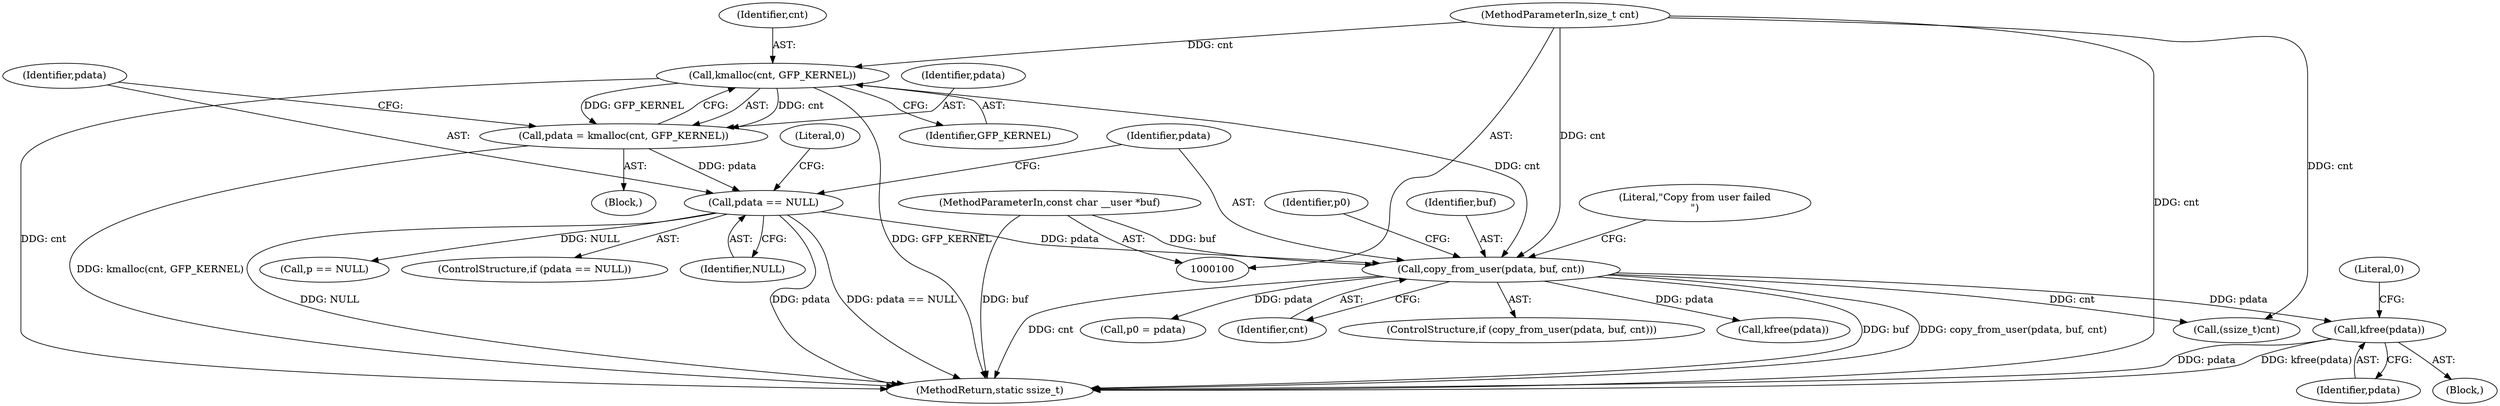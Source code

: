 digraph "1_linux_a497e47d4aec37aaf8f13509f3ef3d1f6a717d88@API" {
"1000138" [label="(Call,kfree(pdata))"];
"1000131" [label="(Call,copy_from_user(pdata, buf, cnt))"];
"1000125" [label="(Call,pdata == NULL)"];
"1000119" [label="(Call,pdata = kmalloc(cnt, GFP_KERNEL))"];
"1000121" [label="(Call,kmalloc(cnt, GFP_KERNEL))"];
"1000103" [label="(MethodParameterIn,size_t cnt)"];
"1000102" [label="(MethodParameterIn,const char __user *buf)"];
"1000122" [label="(Identifier,cnt)"];
"1000143" [label="(Identifier,p0)"];
"1000141" [label="(Literal,0)"];
"1000142" [label="(Call,p0 = pdata)"];
"1000105" [label="(Block,)"];
"1000119" [label="(Call,pdata = kmalloc(cnt, GFP_KERNEL))"];
"1000133" [label="(Identifier,buf)"];
"1000139" [label="(Identifier,pdata)"];
"1000121" [label="(Call,kmalloc(cnt, GFP_KERNEL))"];
"1000131" [label="(Call,copy_from_user(pdata, buf, cnt))"];
"1000134" [label="(Identifier,cnt)"];
"1000120" [label="(Identifier,pdata)"];
"1000130" [label="(ControlStructure,if (copy_from_user(pdata, buf, cnt)))"];
"1000102" [label="(MethodParameterIn,const char __user *buf)"];
"1000103" [label="(MethodParameterIn,size_t cnt)"];
"1000135" [label="(Block,)"];
"1000137" [label="(Literal,\"Copy from user failed\n\")"];
"1000287" [label="(Call,kfree(pdata))"];
"1000125" [label="(Call,pdata == NULL)"];
"1000167" [label="(Call,p == NULL)"];
"1000138" [label="(Call,kfree(pdata))"];
"1000126" [label="(Identifier,pdata)"];
"1000123" [label="(Identifier,GFP_KERNEL)"];
"1000124" [label="(ControlStructure,if (pdata == NULL))"];
"1000293" [label="(MethodReturn,static ssize_t)"];
"1000290" [label="(Call,(ssize_t)cnt)"];
"1000127" [label="(Identifier,NULL)"];
"1000129" [label="(Literal,0)"];
"1000132" [label="(Identifier,pdata)"];
"1000138" -> "1000135"  [label="AST: "];
"1000138" -> "1000139"  [label="CFG: "];
"1000139" -> "1000138"  [label="AST: "];
"1000141" -> "1000138"  [label="CFG: "];
"1000138" -> "1000293"  [label="DDG: pdata"];
"1000138" -> "1000293"  [label="DDG: kfree(pdata)"];
"1000131" -> "1000138"  [label="DDG: pdata"];
"1000131" -> "1000130"  [label="AST: "];
"1000131" -> "1000134"  [label="CFG: "];
"1000132" -> "1000131"  [label="AST: "];
"1000133" -> "1000131"  [label="AST: "];
"1000134" -> "1000131"  [label="AST: "];
"1000137" -> "1000131"  [label="CFG: "];
"1000143" -> "1000131"  [label="CFG: "];
"1000131" -> "1000293"  [label="DDG: cnt"];
"1000131" -> "1000293"  [label="DDG: buf"];
"1000131" -> "1000293"  [label="DDG: copy_from_user(pdata, buf, cnt)"];
"1000125" -> "1000131"  [label="DDG: pdata"];
"1000102" -> "1000131"  [label="DDG: buf"];
"1000121" -> "1000131"  [label="DDG: cnt"];
"1000103" -> "1000131"  [label="DDG: cnt"];
"1000131" -> "1000142"  [label="DDG: pdata"];
"1000131" -> "1000287"  [label="DDG: pdata"];
"1000131" -> "1000290"  [label="DDG: cnt"];
"1000125" -> "1000124"  [label="AST: "];
"1000125" -> "1000127"  [label="CFG: "];
"1000126" -> "1000125"  [label="AST: "];
"1000127" -> "1000125"  [label="AST: "];
"1000129" -> "1000125"  [label="CFG: "];
"1000132" -> "1000125"  [label="CFG: "];
"1000125" -> "1000293"  [label="DDG: pdata"];
"1000125" -> "1000293"  [label="DDG: pdata == NULL"];
"1000125" -> "1000293"  [label="DDG: NULL"];
"1000119" -> "1000125"  [label="DDG: pdata"];
"1000125" -> "1000167"  [label="DDG: NULL"];
"1000119" -> "1000105"  [label="AST: "];
"1000119" -> "1000121"  [label="CFG: "];
"1000120" -> "1000119"  [label="AST: "];
"1000121" -> "1000119"  [label="AST: "];
"1000126" -> "1000119"  [label="CFG: "];
"1000119" -> "1000293"  [label="DDG: kmalloc(cnt, GFP_KERNEL)"];
"1000121" -> "1000119"  [label="DDG: cnt"];
"1000121" -> "1000119"  [label="DDG: GFP_KERNEL"];
"1000121" -> "1000123"  [label="CFG: "];
"1000122" -> "1000121"  [label="AST: "];
"1000123" -> "1000121"  [label="AST: "];
"1000121" -> "1000293"  [label="DDG: GFP_KERNEL"];
"1000121" -> "1000293"  [label="DDG: cnt"];
"1000103" -> "1000121"  [label="DDG: cnt"];
"1000103" -> "1000100"  [label="AST: "];
"1000103" -> "1000293"  [label="DDG: cnt"];
"1000103" -> "1000290"  [label="DDG: cnt"];
"1000102" -> "1000100"  [label="AST: "];
"1000102" -> "1000293"  [label="DDG: buf"];
}
